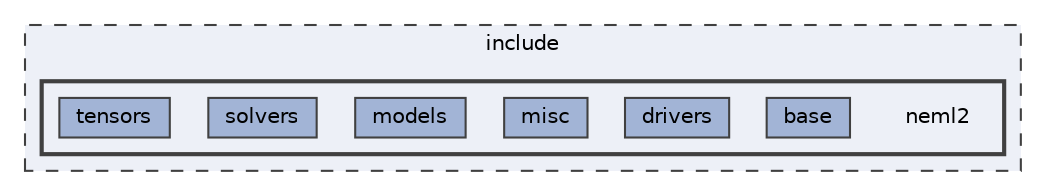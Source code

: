 digraph "/home/runner/work/neml2/neml2/include/neml2"
{
 // LATEX_PDF_SIZE
  bgcolor="transparent";
  edge [fontname=Helvetica,fontsize=10,labelfontname=Helvetica,labelfontsize=10];
  node [fontname=Helvetica,fontsize=10,shape=box,height=0.2,width=0.4];
  compound=true
  subgraph clusterdir_d44c64559bbebec7f509842c48db8b23 {
    graph [ bgcolor="#edf0f7", pencolor="grey25", label="include", fontname=Helvetica,fontsize=10 style="filled,dashed", URL="dir_d44c64559bbebec7f509842c48db8b23.html",tooltip=""]
  subgraph clusterdir_9cf5769d2b40588116f141f6f2ecaac3 {
    graph [ bgcolor="#edf0f7", pencolor="grey25", label="", fontname=Helvetica,fontsize=10 style="filled,bold", URL="dir_9cf5769d2b40588116f141f6f2ecaac3.html",tooltip=""]
    dir_9cf5769d2b40588116f141f6f2ecaac3 [shape=plaintext, label="neml2"];
  dir_e6d49ed042d67edba3eeef11725ea285 [label="base", fillcolor="#a2b4d6", color="grey25", style="filled", URL="dir_e6d49ed042d67edba3eeef11725ea285.html",tooltip=""];
  dir_ec3a0b9982674bf11fa89e633e7eb3f0 [label="drivers", fillcolor="#a2b4d6", color="grey25", style="filled", URL="dir_ec3a0b9982674bf11fa89e633e7eb3f0.html",tooltip=""];
  dir_6e20f2de16b76951ca72bc15a4611969 [label="misc", fillcolor="#a2b4d6", color="grey25", style="filled", URL="dir_6e20f2de16b76951ca72bc15a4611969.html",tooltip=""];
  dir_b1fff0b2d57c7aa990af5916eb8a5482 [label="models", fillcolor="#a2b4d6", color="grey25", style="filled", URL="dir_b1fff0b2d57c7aa990af5916eb8a5482.html",tooltip=""];
  dir_4e67c4d3ea9151f6508d6d96ab3cc954 [label="solvers", fillcolor="#a2b4d6", color="grey25", style="filled", URL="dir_4e67c4d3ea9151f6508d6d96ab3cc954.html",tooltip=""];
  dir_2a4c8801966253403c3e56ba195c955f [label="tensors", fillcolor="#a2b4d6", color="grey25", style="filled", URL="dir_2a4c8801966253403c3e56ba195c955f.html",tooltip=""];
  }
  }
}

